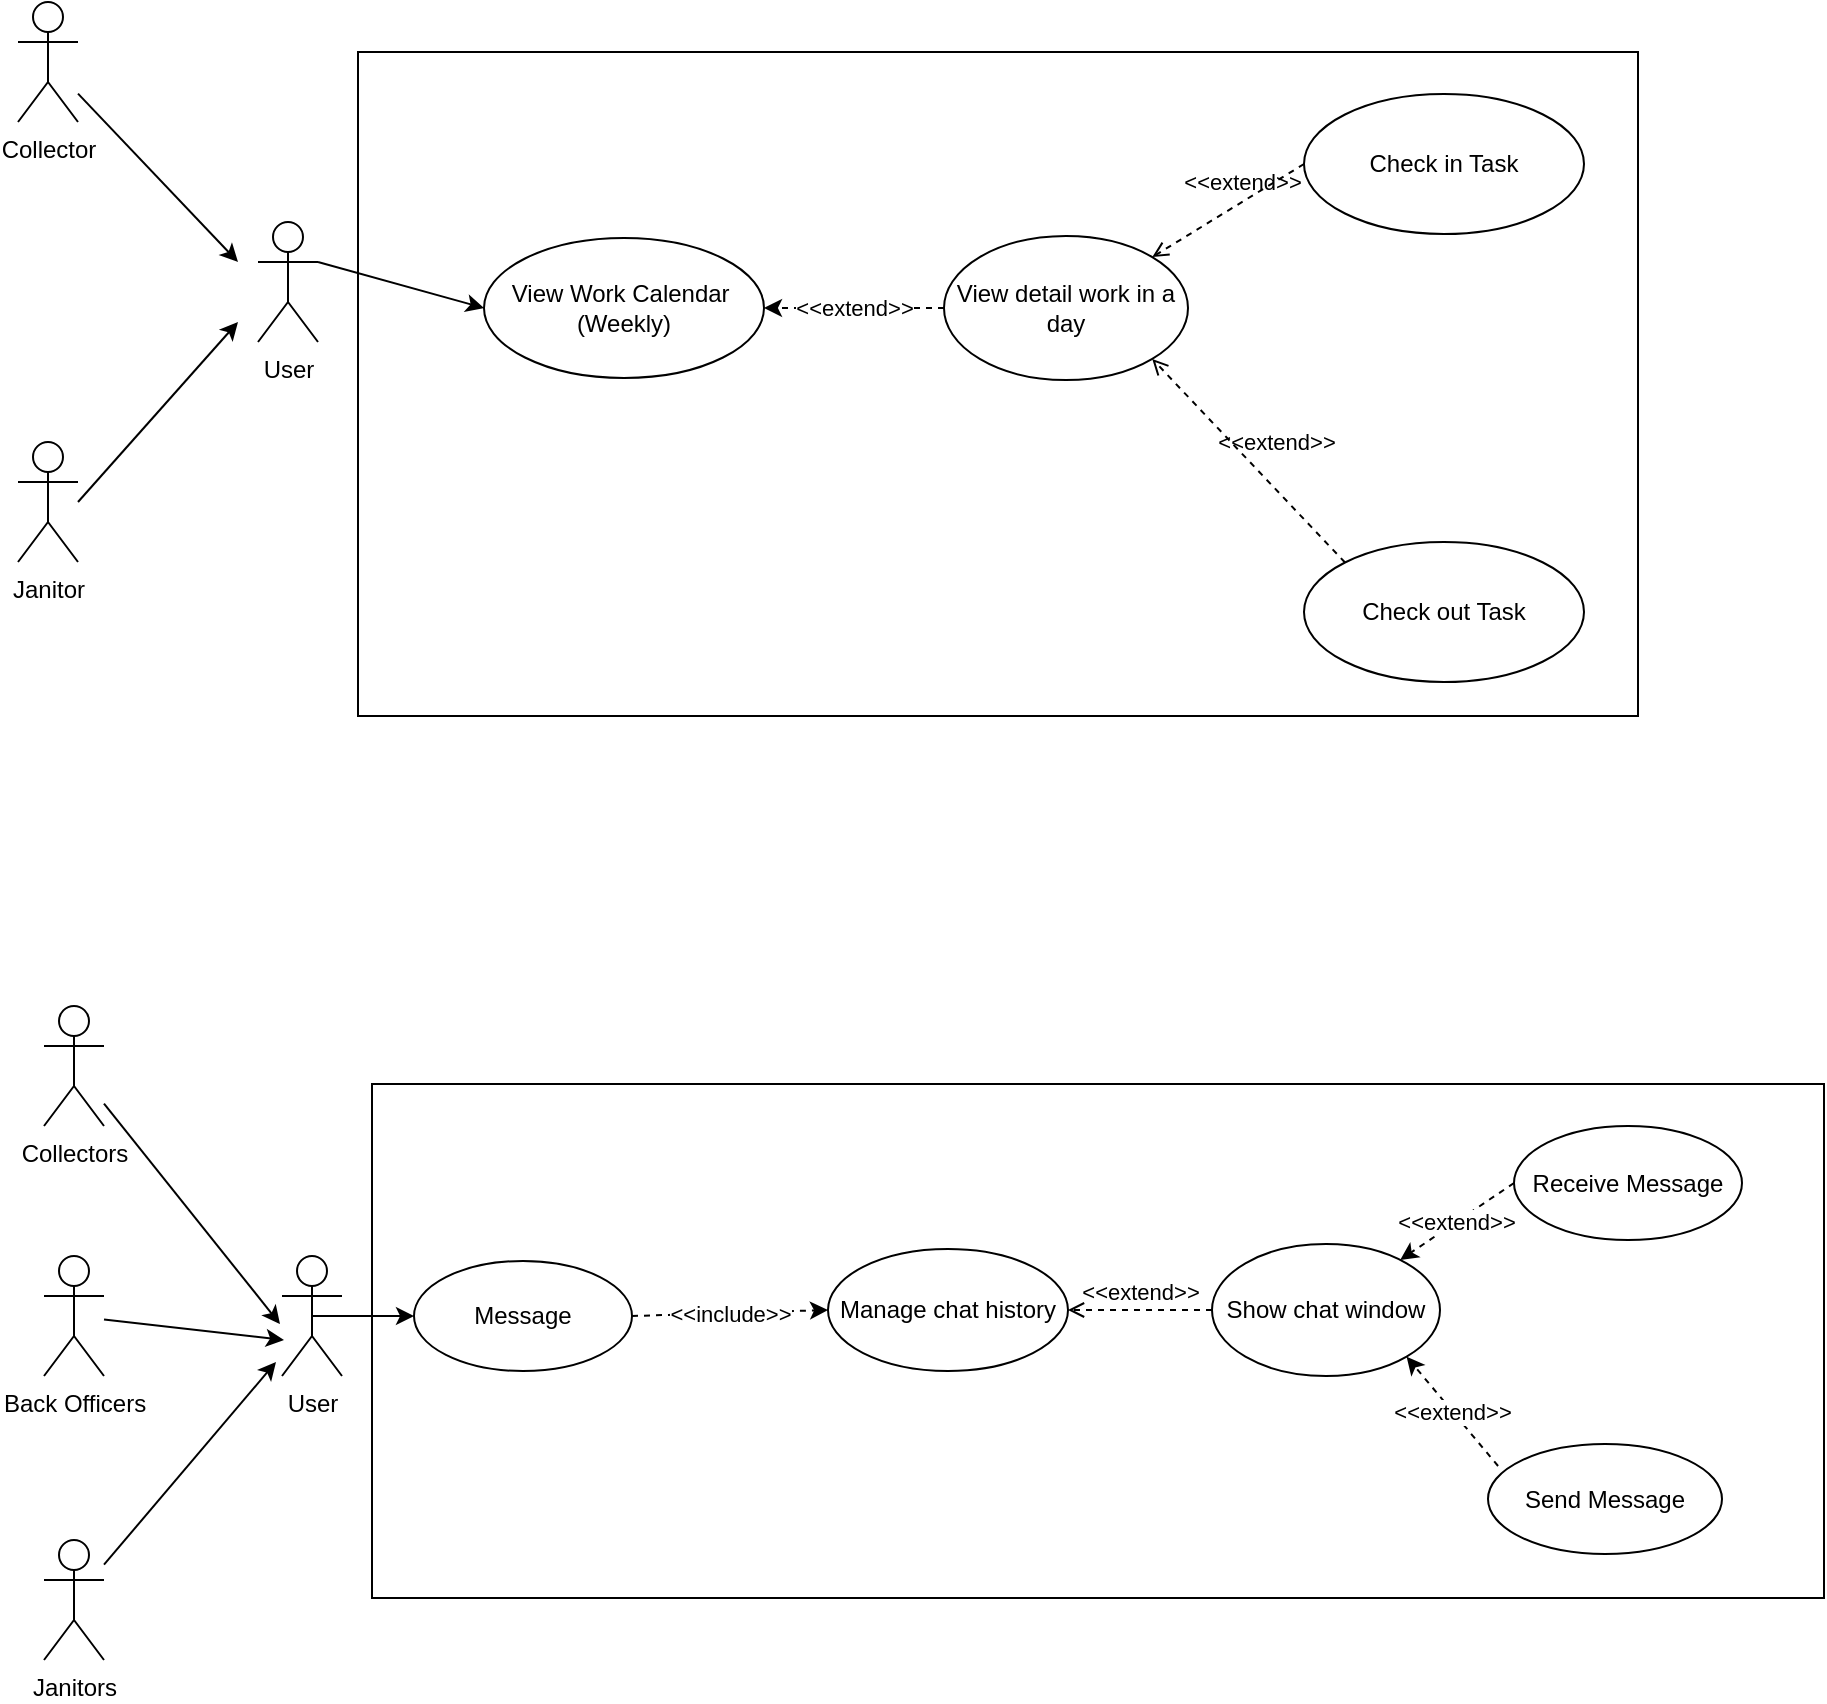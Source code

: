 <mxfile version="20.4.0" type="github">
  <diagram id="morUU9cmWAKuv26tPhOT" name="Page-1">
    <mxGraphModel dx="2062" dy="1122" grid="0" gridSize="10" guides="1" tooltips="1" connect="1" arrows="1" fold="1" page="1" pageScale="1" pageWidth="850" pageHeight="1100" math="0" shadow="0">
      <root>
        <mxCell id="0" />
        <mxCell id="1" parent="0" />
        <mxCell id="6g6HjUsRQfOjPdALg57s-23" value="" style="rounded=0;whiteSpace=wrap;html=1;" parent="1" vertex="1">
          <mxGeometry x="197" y="671" width="726" height="257" as="geometry" />
        </mxCell>
        <mxCell id="KAvdYZoepcuMUja05QPj-29" value="" style="rounded=0;whiteSpace=wrap;html=1;" parent="1" vertex="1">
          <mxGeometry x="190" y="155" width="640" height="332" as="geometry" />
        </mxCell>
        <mxCell id="r7qlhUp3-8EhurvDB-x7-3" value="User" style="shape=umlActor;verticalLabelPosition=bottom;verticalAlign=top;html=1;" parent="1" vertex="1">
          <mxGeometry x="140" y="240" width="30" height="60" as="geometry" />
        </mxCell>
        <mxCell id="r7qlhUp3-8EhurvDB-x7-14" value="View Work Calendar&amp;nbsp;&lt;br&gt;(Weekly)" style="ellipse;whiteSpace=wrap;html=1;" parent="1" vertex="1">
          <mxGeometry x="253" y="248" width="140" height="70" as="geometry" />
        </mxCell>
        <mxCell id="KAvdYZoepcuMUja05QPj-5" value="" style="endArrow=classic;html=1;rounded=0;exitX=1;exitY=0.333;exitDx=0;exitDy=0;exitPerimeter=0;entryX=0;entryY=0.5;entryDx=0;entryDy=0;" parent="1" source="r7qlhUp3-8EhurvDB-x7-3" target="r7qlhUp3-8EhurvDB-x7-14" edge="1">
          <mxGeometry width="50" height="50" relative="1" as="geometry">
            <mxPoint x="200" y="260" as="sourcePoint" />
            <mxPoint x="275.072" y="287.684" as="targetPoint" />
          </mxGeometry>
        </mxCell>
        <mxCell id="KAvdYZoepcuMUja05QPj-16" value="Collector" style="shape=umlActor;verticalLabelPosition=bottom;verticalAlign=top;html=1;" parent="1" vertex="1">
          <mxGeometry x="20" y="130" width="30" height="60" as="geometry" />
        </mxCell>
        <mxCell id="KAvdYZoepcuMUja05QPj-17" value="Janitor" style="shape=umlActor;verticalLabelPosition=bottom;verticalAlign=top;html=1;" parent="1" vertex="1">
          <mxGeometry x="20" y="350" width="30" height="60" as="geometry" />
        </mxCell>
        <mxCell id="KAvdYZoepcuMUja05QPj-19" value="" style="endArrow=classic;html=1;rounded=0;" parent="1" source="KAvdYZoepcuMUja05QPj-16" edge="1">
          <mxGeometry width="50" height="50" relative="1" as="geometry">
            <mxPoint x="70" y="200" as="sourcePoint" />
            <mxPoint x="130" y="260" as="targetPoint" />
          </mxGeometry>
        </mxCell>
        <mxCell id="KAvdYZoepcuMUja05QPj-20" value="" style="endArrow=classic;html=1;rounded=0;" parent="1" edge="1">
          <mxGeometry width="50" height="50" relative="1" as="geometry">
            <mxPoint x="50" y="380" as="sourcePoint" />
            <mxPoint x="130" y="290" as="targetPoint" />
          </mxGeometry>
        </mxCell>
        <mxCell id="KAvdYZoepcuMUja05QPj-21" value="Check in Task" style="ellipse;whiteSpace=wrap;html=1;" parent="1" vertex="1">
          <mxGeometry x="663" y="176" width="140" height="70" as="geometry" />
        </mxCell>
        <mxCell id="KAvdYZoepcuMUja05QPj-23" value="Check out Task" style="ellipse;whiteSpace=wrap;html=1;" parent="1" vertex="1">
          <mxGeometry x="663" y="400" width="140" height="70" as="geometry" />
        </mxCell>
        <mxCell id="KAvdYZoepcuMUja05QPj-30" style="edgeStyle=orthogonalEdgeStyle;rounded=0;orthogonalLoop=1;jettySize=auto;html=1;exitX=0.5;exitY=1;exitDx=0;exitDy=0;" parent="1" source="KAvdYZoepcuMUja05QPj-29" target="KAvdYZoepcuMUja05QPj-29" edge="1">
          <mxGeometry relative="1" as="geometry" />
        </mxCell>
        <mxCell id="6g6HjUsRQfOjPdALg57s-2" value="&amp;lt;&amp;lt;extend&amp;gt;&amp;gt;" style="html=1;verticalAlign=bottom;labelBackgroundColor=none;endArrow=open;endFill=0;dashed=1;rounded=0;exitX=0;exitY=0.5;exitDx=0;exitDy=0;entryX=1;entryY=0;entryDx=0;entryDy=0;" parent="1" source="KAvdYZoepcuMUja05QPj-21" target="qaKXl99gpySLwLDXyeAa-1" edge="1">
          <mxGeometry x="-0.196" y="-1" width="160" relative="1" as="geometry">
            <mxPoint x="219" y="367" as="sourcePoint" />
            <mxPoint x="561" y="286" as="targetPoint" />
            <mxPoint as="offset" />
          </mxGeometry>
        </mxCell>
        <mxCell id="6g6HjUsRQfOjPdALg57s-3" value="&amp;lt;&amp;lt;extend&amp;gt;&amp;gt;" style="html=1;verticalAlign=bottom;labelBackgroundColor=none;endArrow=open;endFill=0;dashed=1;rounded=0;exitX=0;exitY=0;exitDx=0;exitDy=0;entryX=1;entryY=1;entryDx=0;entryDy=0;" parent="1" source="KAvdYZoepcuMUja05QPj-23" target="qaKXl99gpySLwLDXyeAa-1" edge="1">
          <mxGeometry x="-0.133" y="-10" width="160" relative="1" as="geometry">
            <mxPoint x="237" y="367" as="sourcePoint" />
            <mxPoint x="550" y="364" as="targetPoint" />
            <mxPoint as="offset" />
          </mxGeometry>
        </mxCell>
        <mxCell id="6g6HjUsRQfOjPdALg57s-4" value="Collectors" style="shape=umlActor;verticalLabelPosition=bottom;verticalAlign=top;html=1;" parent="1" vertex="1">
          <mxGeometry x="33" y="632" width="30" height="60" as="geometry" />
        </mxCell>
        <mxCell id="6g6HjUsRQfOjPdALg57s-5" value="Back Officers" style="shape=umlActor;verticalLabelPosition=bottom;verticalAlign=top;html=1;" parent="1" vertex="1">
          <mxGeometry x="33" y="757" width="30" height="60" as="geometry" />
        </mxCell>
        <mxCell id="6g6HjUsRQfOjPdALg57s-6" value="Janitors" style="shape=umlActor;verticalLabelPosition=bottom;verticalAlign=top;html=1;" parent="1" vertex="1">
          <mxGeometry x="33" y="899" width="30" height="60" as="geometry" />
        </mxCell>
        <mxCell id="6g6HjUsRQfOjPdALg57s-7" value="User" style="shape=umlActor;verticalLabelPosition=bottom;verticalAlign=top;html=1;" parent="1" vertex="1">
          <mxGeometry x="152" y="757" width="30" height="60" as="geometry" />
        </mxCell>
        <mxCell id="6g6HjUsRQfOjPdALg57s-8" value="" style="endArrow=classic;html=1;rounded=0;" parent="1" source="6g6HjUsRQfOjPdALg57s-4" edge="1">
          <mxGeometry width="50" height="50" relative="1" as="geometry">
            <mxPoint x="137" y="655" as="sourcePoint" />
            <mxPoint x="151" y="791" as="targetPoint" />
          </mxGeometry>
        </mxCell>
        <mxCell id="6g6HjUsRQfOjPdALg57s-9" value="" style="endArrow=classic;html=1;rounded=0;" parent="1" source="6g6HjUsRQfOjPdALg57s-5" edge="1">
          <mxGeometry width="50" height="50" relative="1" as="geometry">
            <mxPoint x="399" y="818" as="sourcePoint" />
            <mxPoint x="153" y="799" as="targetPoint" />
          </mxGeometry>
        </mxCell>
        <mxCell id="6g6HjUsRQfOjPdALg57s-10" value="" style="endArrow=classic;html=1;rounded=0;" parent="1" source="6g6HjUsRQfOjPdALg57s-6" edge="1">
          <mxGeometry width="50" height="50" relative="1" as="geometry">
            <mxPoint x="399" y="818" as="sourcePoint" />
            <mxPoint x="149" y="810" as="targetPoint" />
          </mxGeometry>
        </mxCell>
        <mxCell id="6g6HjUsRQfOjPdALg57s-12" value="Receive Message" style="ellipse;whiteSpace=wrap;html=1;" parent="1" vertex="1">
          <mxGeometry x="768" y="692" width="114" height="57" as="geometry" />
        </mxCell>
        <mxCell id="6g6HjUsRQfOjPdALg57s-13" value="Send Message" style="ellipse;whiteSpace=wrap;html=1;" parent="1" vertex="1">
          <mxGeometry x="755" y="851" width="117" height="55" as="geometry" />
        </mxCell>
        <mxCell id="6g6HjUsRQfOjPdALg57s-15" value="Show chat window" style="ellipse;whiteSpace=wrap;html=1;" parent="1" vertex="1">
          <mxGeometry x="617" y="751" width="114" height="66" as="geometry" />
        </mxCell>
        <mxCell id="6g6HjUsRQfOjPdALg57s-16" value="Manage chat history" style="ellipse;whiteSpace=wrap;html=1;" parent="1" vertex="1">
          <mxGeometry x="425" y="753.5" width="120" height="61" as="geometry" />
        </mxCell>
        <mxCell id="6g6HjUsRQfOjPdALg57s-22" value="&amp;lt;&amp;lt;extend&amp;gt;&amp;gt;" style="html=1;verticalAlign=bottom;labelBackgroundColor=none;endArrow=open;endFill=0;dashed=1;rounded=0;exitX=0;exitY=0.5;exitDx=0;exitDy=0;entryX=1;entryY=0.5;entryDx=0;entryDy=0;" parent="1" source="6g6HjUsRQfOjPdALg57s-15" target="6g6HjUsRQfOjPdALg57s-16" edge="1">
          <mxGeometry width="160" relative="1" as="geometry">
            <mxPoint x="344" y="817" as="sourcePoint" />
            <mxPoint x="504" y="817" as="targetPoint" />
          </mxGeometry>
        </mxCell>
        <mxCell id="pgsXoSgavxvvVbd63I5S-4" value="Message" style="ellipse;whiteSpace=wrap;html=1;" parent="1" vertex="1">
          <mxGeometry x="218" y="759.5" width="109" height="55" as="geometry" />
        </mxCell>
        <mxCell id="pgsXoSgavxvvVbd63I5S-5" value="" style="endArrow=classic;html=1;rounded=0;exitX=0.5;exitY=0.5;exitDx=0;exitDy=0;exitPerimeter=0;entryX=0;entryY=0.5;entryDx=0;entryDy=0;" parent="1" source="6g6HjUsRQfOjPdALg57s-7" target="pgsXoSgavxvvVbd63I5S-4" edge="1">
          <mxGeometry width="50" height="50" relative="1" as="geometry">
            <mxPoint x="399" y="589" as="sourcePoint" />
            <mxPoint x="449" y="539" as="targetPoint" />
          </mxGeometry>
        </mxCell>
        <mxCell id="pgsXoSgavxvvVbd63I5S-7" value="&amp;lt;&amp;lt;include&amp;gt;&amp;gt;" style="endArrow=classic;html=1;rounded=0;exitX=1;exitY=0.5;exitDx=0;exitDy=0;entryX=0;entryY=0.5;entryDx=0;entryDy=0;dashed=1;" parent="1" source="pgsXoSgavxvvVbd63I5S-4" target="6g6HjUsRQfOjPdALg57s-16" edge="1">
          <mxGeometry width="50" height="50" relative="1" as="geometry">
            <mxPoint x="399" y="589" as="sourcePoint" />
            <mxPoint x="449" y="539" as="targetPoint" />
          </mxGeometry>
        </mxCell>
        <mxCell id="pgsXoSgavxvvVbd63I5S-9" value="&amp;lt;&amp;lt;extend&amp;gt;&amp;gt;" style="endArrow=classic;html=1;rounded=0;dashed=1;exitX=0;exitY=0.5;exitDx=0;exitDy=0;" parent="1" source="6g6HjUsRQfOjPdALg57s-12" target="6g6HjUsRQfOjPdALg57s-15" edge="1">
          <mxGeometry width="50" height="50" relative="1" as="geometry">
            <mxPoint x="399" y="589" as="sourcePoint" />
            <mxPoint x="449" y="539" as="targetPoint" />
          </mxGeometry>
        </mxCell>
        <mxCell id="pgsXoSgavxvvVbd63I5S-10" value="&amp;lt;&amp;lt;extend&amp;gt;&amp;gt;" style="endArrow=classic;html=1;rounded=0;dashed=1;exitX=0.043;exitY=0.2;exitDx=0;exitDy=0;exitPerimeter=0;entryX=1;entryY=1;entryDx=0;entryDy=0;" parent="1" source="6g6HjUsRQfOjPdALg57s-13" target="6g6HjUsRQfOjPdALg57s-15" edge="1">
          <mxGeometry width="50" height="50" relative="1" as="geometry">
            <mxPoint x="399" y="589" as="sourcePoint" />
            <mxPoint x="449" y="539" as="targetPoint" />
          </mxGeometry>
        </mxCell>
        <mxCell id="qaKXl99gpySLwLDXyeAa-1" value="View detail work in a day" style="ellipse;whiteSpace=wrap;html=1;" vertex="1" parent="1">
          <mxGeometry x="483" y="247" width="122" height="72" as="geometry" />
        </mxCell>
        <mxCell id="qaKXl99gpySLwLDXyeAa-3" value="&amp;lt;&amp;lt;extend&amp;gt;&amp;gt;" style="endArrow=classic;html=1;rounded=0;exitX=0;exitY=0.5;exitDx=0;exitDy=0;entryX=1;entryY=0.5;entryDx=0;entryDy=0;dashed=1;" edge="1" parent="1" source="qaKXl99gpySLwLDXyeAa-1" target="r7qlhUp3-8EhurvDB-x7-14">
          <mxGeometry width="50" height="50" relative="1" as="geometry">
            <mxPoint x="60" y="390" as="sourcePoint" />
            <mxPoint x="140" y="300" as="targetPoint" />
          </mxGeometry>
        </mxCell>
      </root>
    </mxGraphModel>
  </diagram>
</mxfile>
